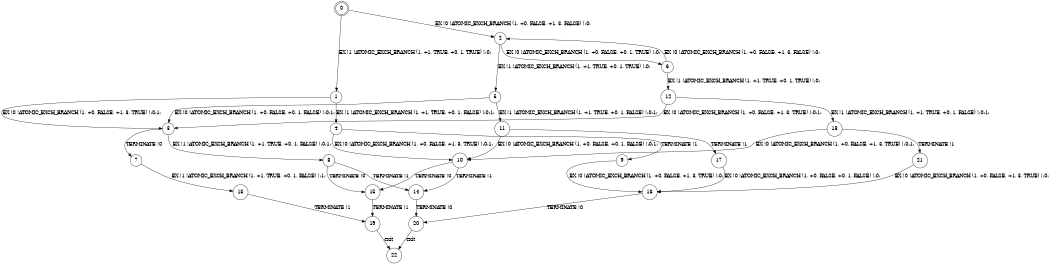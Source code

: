 digraph BCG {
size = "7, 10.5";
center = TRUE;
node [shape = circle];
0 [peripheries = 2];
0 -> 1 [label = "EX !1 !ATOMIC_EXCH_BRANCH (1, +1, TRUE, +0, 1, TRUE) !:0:"];
0 -> 2 [label = "EX !0 !ATOMIC_EXCH_BRANCH (1, +0, FALSE, +1, 3, FALSE) !:0:"];
1 -> 3 [label = "EX !0 !ATOMIC_EXCH_BRANCH (1, +0, FALSE, +1, 3, TRUE) !:0:1:"];
1 -> 4 [label = "EX !1 !ATOMIC_EXCH_BRANCH (1, +1, TRUE, +0, 1, FALSE) !:0:1:"];
2 -> 5 [label = "EX !1 !ATOMIC_EXCH_BRANCH (1, +1, TRUE, +0, 1, TRUE) !:0:"];
2 -> 6 [label = "EX !0 !ATOMIC_EXCH_BRANCH (1, +0, FALSE, +0, 1, TRUE) !:0:"];
3 -> 7 [label = "TERMINATE !0"];
3 -> 8 [label = "EX !1 !ATOMIC_EXCH_BRANCH (1, +1, TRUE, +0, 1, FALSE) !:0:1:"];
4 -> 9 [label = "TERMINATE !1"];
4 -> 10 [label = "EX !0 !ATOMIC_EXCH_BRANCH (1, +0, FALSE, +1, 3, TRUE) !:0:1:"];
5 -> 11 [label = "EX !1 !ATOMIC_EXCH_BRANCH (1, +1, TRUE, +0, 1, FALSE) !:0:1:"];
5 -> 3 [label = "EX !0 !ATOMIC_EXCH_BRANCH (1, +0, FALSE, +0, 1, FALSE) !:0:1:"];
6 -> 12 [label = "EX !1 !ATOMIC_EXCH_BRANCH (1, +1, TRUE, +0, 1, TRUE) !:0:"];
6 -> 2 [label = "EX !0 !ATOMIC_EXCH_BRANCH (1, +0, FALSE, +1, 3, FALSE) !:0:"];
7 -> 13 [label = "EX !1 !ATOMIC_EXCH_BRANCH (1, +1, TRUE, +0, 1, FALSE) !:1:"];
8 -> 14 [label = "TERMINATE !1"];
8 -> 15 [label = "TERMINATE !0"];
9 -> 16 [label = "EX !0 !ATOMIC_EXCH_BRANCH (1, +0, FALSE, +1, 3, TRUE) !:0:"];
10 -> 14 [label = "TERMINATE !1"];
10 -> 15 [label = "TERMINATE !0"];
11 -> 17 [label = "TERMINATE !1"];
11 -> 10 [label = "EX !0 !ATOMIC_EXCH_BRANCH (1, +0, FALSE, +0, 1, FALSE) !:0:1:"];
12 -> 18 [label = "EX !1 !ATOMIC_EXCH_BRANCH (1, +1, TRUE, +0, 1, FALSE) !:0:1:"];
12 -> 3 [label = "EX !0 !ATOMIC_EXCH_BRANCH (1, +0, FALSE, +1, 3, TRUE) !:0:1:"];
13 -> 19 [label = "TERMINATE !1"];
14 -> 20 [label = "TERMINATE !0"];
15 -> 19 [label = "TERMINATE !1"];
16 -> 20 [label = "TERMINATE !0"];
17 -> 16 [label = "EX !0 !ATOMIC_EXCH_BRANCH (1, +0, FALSE, +0, 1, FALSE) !:0:"];
18 -> 21 [label = "TERMINATE !1"];
18 -> 10 [label = "EX !0 !ATOMIC_EXCH_BRANCH (1, +0, FALSE, +1, 3, TRUE) !:0:1:"];
19 -> 22 [label = "exit"];
20 -> 22 [label = "exit"];
21 -> 16 [label = "EX !0 !ATOMIC_EXCH_BRANCH (1, +0, FALSE, +1, 3, TRUE) !:0:"];
}
